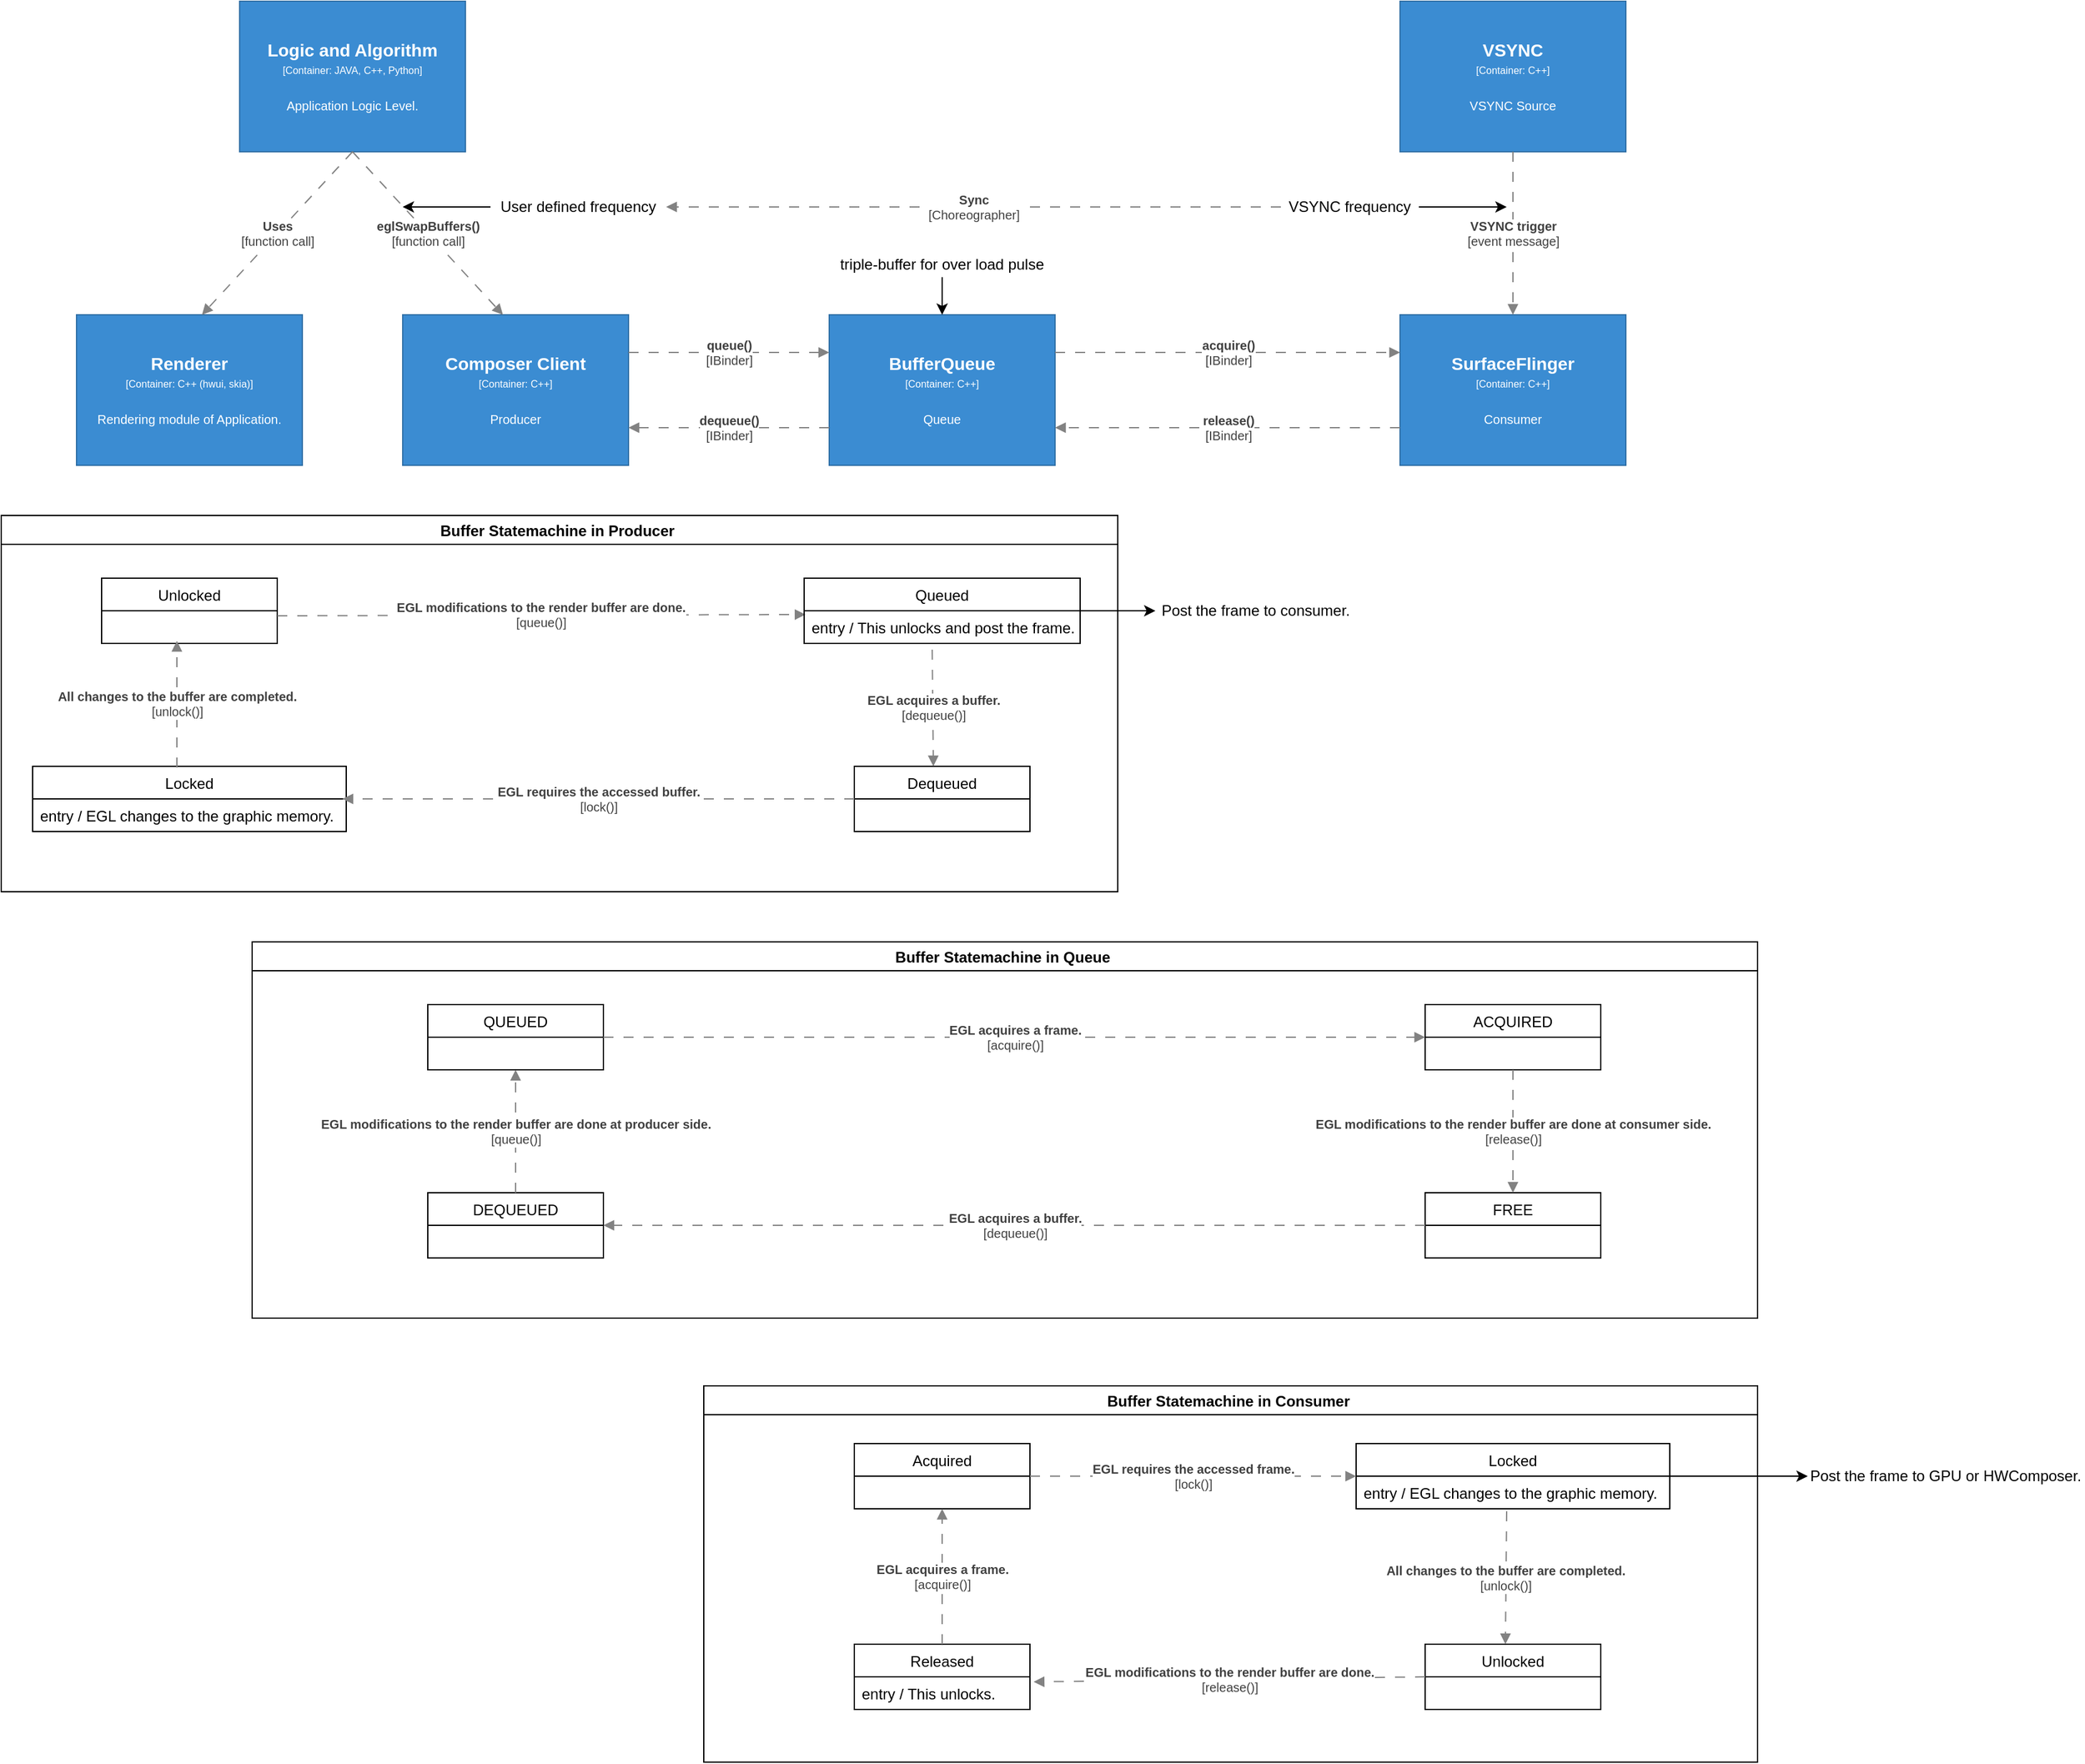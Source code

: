 <mxfile version="14.9.9" type="github">
  <diagram id="-vkuxwzAvVH7Rz_sly9j" name="Page-1">
    <mxGraphModel dx="2760" dy="1538" grid="1" gridSize="10" guides="1" tooltips="1" connect="1" arrows="1" fold="1" page="1" pageScale="1" pageWidth="1169" pageHeight="827" math="0" shadow="0">
      <root>
        <mxCell id="0" />
        <mxCell id="1" parent="0" />
        <object label="&lt;div&gt;&lt;span style=&quot;font-size: 14px&quot;&gt;&lt;b&gt;%name%&lt;/b&gt;&lt;/span&gt;&lt;/div&gt;&lt;div&gt;&lt;span style=&quot;font-size: 8px&quot;&gt;[Container: %technology%]&lt;/span&gt;&lt;/div&gt;&lt;div&gt;&lt;span style=&quot;font-size: 8px&quot;&gt;&lt;br&gt;&lt;/span&gt;&lt;/div&gt;&lt;div&gt;&lt;font size=&quot;1&quot;&gt;%description%&lt;/font&gt;&lt;/div&gt;" placeholders="1" name="Logic and Algorithm" technology="JAVA, C++, Python" description="Application Logic Level." id="QSGKsO-Dh6E3M1oI7asi-52">
          <mxCell style="rounded=0;whiteSpace=wrap;html=1;fillColor=#3B8CD2;fontColor=#FFFFFF;strokeColor=#2F6FA6;resizable=0;" parent="1" vertex="1">
            <mxGeometry x="150" y="250" width="180" height="120" as="geometry" />
          </mxCell>
        </object>
        <object label="&lt;div&gt;&lt;span style=&quot;font-size: 14px&quot;&gt;&lt;b&gt;%name%&lt;/b&gt;&lt;/span&gt;&lt;/div&gt;&lt;div&gt;&lt;span style=&quot;font-size: 8px&quot;&gt;[Container: %technology%]&lt;/span&gt;&lt;/div&gt;&lt;div&gt;&lt;span style=&quot;font-size: 8px&quot;&gt;&lt;br&gt;&lt;/span&gt;&lt;/div&gt;&lt;div&gt;&lt;font size=&quot;1&quot;&gt;%description%&lt;/font&gt;&lt;/div&gt;" placeholders="1" name="Renderer" technology="C++ (hwui, skia)" description="Rendering module of Application." id="QSGKsO-Dh6E3M1oI7asi-53">
          <mxCell style="rounded=0;whiteSpace=wrap;html=1;fillColor=#3B8CD2;fontColor=#FFFFFF;strokeColor=#2F6FA6;resizable=0;" parent="1" vertex="1">
            <mxGeometry x="20" y="500" width="180" height="120" as="geometry" />
          </mxCell>
        </object>
        <object label="&lt;div&gt;&lt;span style=&quot;font-size: 14px&quot;&gt;&lt;b&gt;%name%&lt;/b&gt;&lt;/span&gt;&lt;/div&gt;&lt;div&gt;&lt;span style=&quot;font-size: 8px&quot;&gt;[Container: %technology%]&lt;/span&gt;&lt;/div&gt;&lt;div&gt;&lt;span style=&quot;font-size: 8px&quot;&gt;&lt;br&gt;&lt;/span&gt;&lt;/div&gt;&lt;div&gt;&lt;font size=&quot;1&quot;&gt;%description%&lt;/font&gt;&lt;/div&gt;" placeholders="1" name="Composer Client" technology="C++" description="Producer" id="QSGKsO-Dh6E3M1oI7asi-54">
          <mxCell style="rounded=0;whiteSpace=wrap;html=1;fillColor=#3B8CD2;fontColor=#FFFFFF;strokeColor=#2F6FA6;resizable=0;" parent="1" vertex="1">
            <mxGeometry x="280" y="500" width="180" height="120" as="geometry" />
          </mxCell>
        </object>
        <object label="&lt;b&gt;%name%&lt;/b&gt;&lt;br style=&quot;font-size: 10px&quot;&gt;[%technology%]" placeholders="1" name="Uses" technology="function call" id="QSGKsO-Dh6E3M1oI7asi-60">
          <mxCell style="endArrow=block;html=1;fontSize=10;fontColor=#404040;strokeWidth=1;endFill=1;dashed=1;dashPattern=8 8;strokeColor=#828282;elbow=vertical;exitX=0.5;exitY=1;exitDx=0;exitDy=0;" parent="1" source="QSGKsO-Dh6E3M1oI7asi-52" edge="1">
            <mxGeometry width="50" height="50" relative="1" as="geometry">
              <mxPoint x="220" y="420" as="sourcePoint" />
              <mxPoint x="120" y="500" as="targetPoint" />
            </mxGeometry>
          </mxCell>
        </object>
        <object label="&lt;div&gt;&lt;span style=&quot;font-size: 14px&quot;&gt;&lt;b&gt;%name%&lt;/b&gt;&lt;/span&gt;&lt;/div&gt;&lt;div&gt;&lt;span style=&quot;font-size: 8px&quot;&gt;[Container: %technology%]&lt;/span&gt;&lt;/div&gt;&lt;div&gt;&lt;span style=&quot;font-size: 8px&quot;&gt;&lt;br&gt;&lt;/span&gt;&lt;/div&gt;&lt;div&gt;&lt;font size=&quot;1&quot;&gt;%description%&lt;/font&gt;&lt;/div&gt;" placeholders="1" name="BufferQueue" technology="C++" description="Queue" id="pd69uAE432V32opmIk38-2">
          <mxCell style="rounded=0;whiteSpace=wrap;html=1;fillColor=#3B8CD2;fontColor=#FFFFFF;strokeColor=#2F6FA6;resizable=0;" parent="1" vertex="1">
            <mxGeometry x="620" y="500" width="180" height="120" as="geometry" />
          </mxCell>
        </object>
        <object label="&lt;div&gt;&lt;span style=&quot;font-size: 14px&quot;&gt;&lt;b&gt;%name%&lt;/b&gt;&lt;/span&gt;&lt;/div&gt;&lt;div&gt;&lt;span style=&quot;font-size: 8px&quot;&gt;[Container: %technology%]&lt;/span&gt;&lt;/div&gt;&lt;div&gt;&lt;span style=&quot;font-size: 8px&quot;&gt;&lt;br&gt;&lt;/span&gt;&lt;/div&gt;&lt;div&gt;&lt;font size=&quot;1&quot;&gt;%description%&lt;/font&gt;&lt;/div&gt;" placeholders="1" name="SurfaceFlinger" technology="C++" description="Consumer" id="pd69uAE432V32opmIk38-3">
          <mxCell style="rounded=0;whiteSpace=wrap;html=1;fillColor=#3B8CD2;fontColor=#FFFFFF;strokeColor=#2F6FA6;resizable=0;" parent="1" vertex="1">
            <mxGeometry x="1075" y="500" width="180" height="120" as="geometry" />
          </mxCell>
        </object>
        <object label="&lt;b&gt;%name%&lt;/b&gt;&lt;br style=&quot;font-size: 10px&quot;&gt;[%technology%]" placeholders="1" name="dequeue()" technology="IBinder" id="pd69uAE432V32opmIk38-4">
          <mxCell style="endArrow=block;html=1;fontSize=10;fontColor=#404040;strokeWidth=1;endFill=1;dashed=1;dashPattern=8 8;strokeColor=#828282;elbow=vertical;exitX=0;exitY=0.75;exitDx=0;exitDy=0;" parent="1" source="pd69uAE432V32opmIk38-2" edge="1">
            <mxGeometry width="50" height="50" relative="1" as="geometry">
              <mxPoint x="640" y="592.5" as="sourcePoint" />
              <mxPoint x="460" y="590" as="targetPoint" />
            </mxGeometry>
          </mxCell>
        </object>
        <object label="&lt;b&gt;%name%&lt;/b&gt;&lt;br style=&quot;font-size: 10px&quot;&gt;[%technology%]" placeholders="1" name="queue()" technology="IBinder" id="pd69uAE432V32opmIk38-5">
          <mxCell style="endArrow=block;html=1;fontSize=10;fontColor=#404040;strokeWidth=1;endFill=1;dashed=1;dashPattern=8 8;strokeColor=#828282;elbow=vertical;" parent="1" edge="1">
            <mxGeometry width="50" height="50" relative="1" as="geometry">
              <mxPoint x="460" y="530" as="sourcePoint" />
              <mxPoint x="620" y="530" as="targetPoint" />
            </mxGeometry>
          </mxCell>
        </object>
        <object label="&lt;b&gt;%name%&lt;/b&gt;&lt;br style=&quot;font-size: 10px&quot;&gt;[%technology%]" placeholders="1" name="acquire()" technology="IBinder" id="pd69uAE432V32opmIk38-6">
          <mxCell style="endArrow=block;html=1;fontSize=10;fontColor=#404040;strokeWidth=1;endFill=1;dashed=1;dashPattern=8 8;strokeColor=#828282;elbow=vertical;entryX=0;entryY=0.25;entryDx=0;entryDy=0;" parent="1" target="pd69uAE432V32opmIk38-3" edge="1">
            <mxGeometry width="50" height="50" relative="1" as="geometry">
              <mxPoint x="800" y="530" as="sourcePoint" />
              <mxPoint x="930" y="530" as="targetPoint" />
            </mxGeometry>
          </mxCell>
        </object>
        <object label="&lt;b&gt;%name%&lt;/b&gt;&lt;br style=&quot;font-size: 10px&quot;&gt;[%technology%]" placeholders="1" name="release()" technology="IBinder" id="pd69uAE432V32opmIk38-7">
          <mxCell style="endArrow=block;html=1;fontSize=10;fontColor=#404040;strokeWidth=1;endFill=1;dashed=1;dashPattern=8 8;strokeColor=#828282;elbow=vertical;exitX=0;exitY=0.75;exitDx=0;exitDy=0;" parent="1" source="pd69uAE432V32opmIk38-3" edge="1">
            <mxGeometry width="50" height="50" relative="1" as="geometry">
              <mxPoint x="930" y="590" as="sourcePoint" />
              <mxPoint x="800" y="590" as="targetPoint" />
            </mxGeometry>
          </mxCell>
        </object>
        <object label="&lt;div&gt;&lt;span style=&quot;font-size: 14px&quot;&gt;&lt;b&gt;%name%&lt;/b&gt;&lt;/span&gt;&lt;/div&gt;&lt;div&gt;&lt;span style=&quot;font-size: 8px&quot;&gt;[Container: %technology%]&lt;/span&gt;&lt;/div&gt;&lt;div&gt;&lt;span style=&quot;font-size: 8px&quot;&gt;&lt;br&gt;&lt;/span&gt;&lt;/div&gt;&lt;div&gt;&lt;font size=&quot;1&quot;&gt;%description%&lt;/font&gt;&lt;/div&gt;" placeholders="1" name="VSYNC" technology="C++" description="VSYNC Source" id="pd69uAE432V32opmIk38-8">
          <mxCell style="rounded=0;whiteSpace=wrap;html=1;fillColor=#3B8CD2;fontColor=#FFFFFF;strokeColor=#2F6FA6;resizable=0;" parent="1" vertex="1">
            <mxGeometry x="1075" y="250" width="180" height="120" as="geometry" />
          </mxCell>
        </object>
        <object label="&lt;b&gt;%name%&lt;/b&gt;&lt;br style=&quot;font-size: 10px&quot;&gt;[%technology%]" placeholders="1" name="VSYNC trigger" technology="event message" id="pd69uAE432V32opmIk38-9">
          <mxCell style="endArrow=block;html=1;fontSize=10;fontColor=#404040;strokeWidth=1;endFill=1;dashed=1;dashPattern=8 8;strokeColor=#828282;elbow=vertical;entryX=0.5;entryY=0;entryDx=0;entryDy=0;exitX=0.5;exitY=1;exitDx=0;exitDy=0;" parent="1" source="pd69uAE432V32opmIk38-8" target="pd69uAE432V32opmIk38-3" edge="1">
            <mxGeometry width="50" height="50" relative="1" as="geometry">
              <mxPoint x="1069.5" y="410" as="sourcePoint" />
              <mxPoint x="1069.5" y="500" as="targetPoint" />
            </mxGeometry>
          </mxCell>
        </object>
        <mxCell id="pd69uAE432V32opmIk38-10" style="edgeStyle=orthogonalEdgeStyle;rounded=0;orthogonalLoop=1;jettySize=auto;html=1;" parent="1" source="pd69uAE432V32opmIk38-11" edge="1">
          <mxGeometry relative="1" as="geometry">
            <mxPoint x="1160" y="414" as="targetPoint" />
          </mxGeometry>
        </mxCell>
        <object label="VSYNC&amp;nbsp;frequency" id="pd69uAE432V32opmIk38-11">
          <mxCell style="text;html=1;strokeColor=none;fillColor=none;align=center;verticalAlign=middle;whiteSpace=wrap;rounded=0;" parent="1" vertex="1">
            <mxGeometry x="980" y="404" width="110" height="20" as="geometry" />
          </mxCell>
        </object>
        <object label="&lt;b&gt;%name%&lt;/b&gt;&lt;br style=&quot;font-size: 10px&quot;&gt;[%technology%]" placeholders="1" name="eglSwapBuffers()" technology="function call" id="pd69uAE432V32opmIk38-12">
          <mxCell style="endArrow=block;html=1;fontSize=10;fontColor=#404040;strokeWidth=1;endFill=1;dashed=1;dashPattern=8 8;strokeColor=#828282;elbow=vertical;entryX=0.444;entryY=0;entryDx=0;entryDy=0;exitX=0.5;exitY=1;exitDx=0;exitDy=0;entryPerimeter=0;" parent="1" source="QSGKsO-Dh6E3M1oI7asi-52" target="QSGKsO-Dh6E3M1oI7asi-54" edge="1">
            <mxGeometry width="50" height="50" relative="1" as="geometry">
              <mxPoint x="30" y="-90" as="sourcePoint" />
              <mxPoint x="190" y="182.5" as="targetPoint" />
            </mxGeometry>
          </mxCell>
        </object>
        <mxCell id="pd69uAE432V32opmIk38-16" style="edgeStyle=none;rounded=0;orthogonalLoop=1;jettySize=auto;html=1;" parent="1" source="pd69uAE432V32opmIk38-13" edge="1">
          <mxGeometry relative="1" as="geometry">
            <mxPoint x="280" y="414" as="targetPoint" />
          </mxGeometry>
        </mxCell>
        <object label="User defined frequency" id="pd69uAE432V32opmIk38-13">
          <mxCell style="text;html=1;strokeColor=none;fillColor=none;align=center;verticalAlign=middle;whiteSpace=wrap;rounded=0;" parent="1" vertex="1">
            <mxGeometry x="350" y="404" width="140" height="20" as="geometry" />
          </mxCell>
        </object>
        <object label="&lt;b&gt;%name%&lt;/b&gt;&lt;br style=&quot;font-size: 10px&quot;&gt;[%technology%]" placeholders="1" name="Sync" technology="Choreographer" id="pd69uAE432V32opmIk38-15">
          <mxCell style="endArrow=block;html=1;fontSize=10;fontColor=#404040;strokeWidth=1;endFill=1;dashed=1;dashPattern=8 8;strokeColor=#828282;elbow=vertical;entryX=1;entryY=0.5;entryDx=0;entryDy=0;exitX=0;exitY=0.5;exitDx=0;exitDy=0;" parent="1" source="pd69uAE432V32opmIk38-11" target="pd69uAE432V32opmIk38-13" edge="1">
            <mxGeometry width="50" height="50" relative="1" as="geometry">
              <mxPoint x="590" y="320" as="sourcePoint" />
              <mxPoint x="790" y="320" as="targetPoint" />
            </mxGeometry>
          </mxCell>
        </object>
        <mxCell id="pd69uAE432V32opmIk38-18" style="edgeStyle=none;rounded=0;orthogonalLoop=1;jettySize=auto;html=1;entryX=0.5;entryY=0;entryDx=0;entryDy=0;" parent="1" source="pd69uAE432V32opmIk38-17" target="pd69uAE432V32opmIk38-2" edge="1">
          <mxGeometry relative="1" as="geometry" />
        </mxCell>
        <mxCell id="pd69uAE432V32opmIk38-17" value="triple-buffer for over load pulse" style="text;html=1;strokeColor=none;fillColor=none;align=center;verticalAlign=middle;whiteSpace=wrap;rounded=0;" parent="1" vertex="1">
          <mxGeometry x="615" y="450" width="190" height="20" as="geometry" />
        </mxCell>
        <mxCell id="DfxLDL2CgNiKGJUCG_ct-1" value="Dequeued" style="swimlane;fontStyle=0;childLayout=stackLayout;horizontal=1;startSize=26;fillColor=none;horizontalStack=0;resizeParent=1;resizeParentMax=0;resizeLast=0;collapsible=1;marginBottom=0;" parent="1" vertex="1">
          <mxGeometry x="640" y="860" width="140" height="52" as="geometry" />
        </mxCell>
        <mxCell id="DfxLDL2CgNiKGJUCG_ct-5" value="Unlocked" style="swimlane;fontStyle=0;childLayout=stackLayout;horizontal=1;startSize=26;fillColor=none;horizontalStack=0;resizeParent=1;resizeParentMax=0;resizeLast=0;collapsible=1;marginBottom=0;" parent="1" vertex="1">
          <mxGeometry x="40" y="710" width="140" height="52" as="geometry" />
        </mxCell>
        <object label="&lt;b&gt;%name%&lt;/b&gt;&lt;br style=&quot;font-size: 10px&quot;&gt;[%technology%]" placeholders="1" name="EGL modifications to the render buffer are done." technology="queue()" id="DfxLDL2CgNiKGJUCG_ct-15">
          <mxCell style="endArrow=block;html=1;fontSize=10;fontColor=#404040;strokeWidth=1;endFill=1;dashed=1;dashPattern=8 8;strokeColor=#828282;elbow=vertical;entryX=0.005;entryY=0.115;entryDx=0;entryDy=0;entryPerimeter=0;" parent="DfxLDL2CgNiKGJUCG_ct-5" target="DfxLDL2CgNiKGJUCG_ct-8" edge="1">
            <mxGeometry width="50" height="50" relative="1" as="geometry">
              <mxPoint x="140" y="30" as="sourcePoint" />
              <mxPoint x="557" y="30" as="targetPoint" />
            </mxGeometry>
          </mxCell>
        </object>
        <mxCell id="DfxLDL2CgNiKGJUCG_ct-52" style="edgeStyle=none;rounded=0;orthogonalLoop=1;jettySize=auto;html=1;entryX=0;entryY=0.5;entryDx=0;entryDy=0;" parent="1" source="DfxLDL2CgNiKGJUCG_ct-7" target="DfxLDL2CgNiKGJUCG_ct-51" edge="1">
          <mxGeometry relative="1" as="geometry" />
        </mxCell>
        <mxCell id="DfxLDL2CgNiKGJUCG_ct-7" value="Queued" style="swimlane;fontStyle=0;childLayout=stackLayout;horizontal=1;startSize=26;fillColor=none;horizontalStack=0;resizeParent=1;resizeParentMax=0;resizeLast=0;collapsible=1;marginBottom=0;" parent="1" vertex="1">
          <mxGeometry x="600" y="710" width="220" height="52" as="geometry" />
        </mxCell>
        <mxCell id="DfxLDL2CgNiKGJUCG_ct-8" value="entry / This unlocks and post the frame." style="text;strokeColor=none;fillColor=none;align=left;verticalAlign=top;spacingLeft=4;spacingRight=4;overflow=hidden;rotatable=0;points=[[0,0.5],[1,0.5]];portConstraint=eastwest;" parent="DfxLDL2CgNiKGJUCG_ct-7" vertex="1">
          <mxGeometry y="26" width="220" height="26" as="geometry" />
        </mxCell>
        <mxCell id="DfxLDL2CgNiKGJUCG_ct-11" value="Locked" style="swimlane;fontStyle=0;childLayout=stackLayout;horizontal=1;startSize=26;fillColor=none;horizontalStack=0;resizeParent=1;resizeParentMax=0;resizeLast=0;collapsible=1;marginBottom=0;" parent="1" vertex="1">
          <mxGeometry x="-15" y="860" width="250" height="52" as="geometry" />
        </mxCell>
        <mxCell id="DfxLDL2CgNiKGJUCG_ct-12" value="entry / EGL changes to the graphic memory." style="text;strokeColor=none;fillColor=none;align=left;verticalAlign=top;spacingLeft=4;spacingRight=4;overflow=hidden;rotatable=0;points=[[0,0.5],[1,0.5]];portConstraint=eastwest;" parent="DfxLDL2CgNiKGJUCG_ct-11" vertex="1">
          <mxGeometry y="26" width="250" height="26" as="geometry" />
        </mxCell>
        <object label="&lt;b&gt;%name%&lt;/b&gt;&lt;br style=&quot;font-size: 10px&quot;&gt;[%technology%]" placeholders="1" name="EGL acquires a buffer." technology="dequeue()" id="DfxLDL2CgNiKGJUCG_ct-16">
          <mxCell style="endArrow=block;html=1;fontSize=10;fontColor=#404040;strokeWidth=1;endFill=1;dashed=1;dashPattern=8 8;strokeColor=#828282;elbow=vertical;exitX=0.464;exitY=1.192;exitDx=0;exitDy=0;exitPerimeter=0;entryX=0.45;entryY=0;entryDx=0;entryDy=0;entryPerimeter=0;" parent="1" source="DfxLDL2CgNiKGJUCG_ct-8" target="DfxLDL2CgNiKGJUCG_ct-1" edge="1">
            <mxGeometry width="50" height="50" relative="1" as="geometry">
              <mxPoint x="720" y="810" as="sourcePoint" />
              <mxPoint x="920" y="810" as="targetPoint" />
            </mxGeometry>
          </mxCell>
        </object>
        <object label="&lt;b&gt;%name%&lt;/b&gt;&lt;br style=&quot;font-size: 10px&quot;&gt;[%technology%]" placeholders="1" name="EGL requires the accessed buffer." technology="lock()" id="DfxLDL2CgNiKGJUCG_ct-17">
          <mxCell style="endArrow=block;html=1;fontSize=10;fontColor=#404040;strokeWidth=1;endFill=1;dashed=1;dashPattern=8 8;strokeColor=#828282;elbow=vertical;exitX=0;exitY=0.5;exitDx=0;exitDy=0;entryX=0.988;entryY=0;entryDx=0;entryDy=0;entryPerimeter=0;" parent="1" source="DfxLDL2CgNiKGJUCG_ct-1" target="DfxLDL2CgNiKGJUCG_ct-12" edge="1">
            <mxGeometry width="50" height="50" relative="1" as="geometry">
              <mxPoint x="370" y="1000" as="sourcePoint" />
              <mxPoint x="570" y="1000" as="targetPoint" />
            </mxGeometry>
          </mxCell>
        </object>
        <object label="&lt;b&gt;%name%&lt;/b&gt;&lt;br style=&quot;font-size: 10px&quot;&gt;[%technology%]" placeholders="1" name="All changes to the buffer are completed." technology="unlock()" id="DfxLDL2CgNiKGJUCG_ct-18">
          <mxCell style="endArrow=block;html=1;fontSize=10;fontColor=#404040;strokeWidth=1;endFill=1;dashed=1;dashPattern=8 8;strokeColor=#828282;elbow=vertical;exitX=0.46;exitY=0.019;exitDx=0;exitDy=0;exitPerimeter=0;" parent="1" source="DfxLDL2CgNiKGJUCG_ct-11" edge="1">
            <mxGeometry width="50" height="50" relative="1" as="geometry">
              <mxPoint x="-220" y="800" as="sourcePoint" />
              <mxPoint x="100" y="760" as="targetPoint" />
            </mxGeometry>
          </mxCell>
        </object>
        <mxCell id="DfxLDL2CgNiKGJUCG_ct-19" value="QUEUED" style="swimlane;fontStyle=0;childLayout=stackLayout;horizontal=1;startSize=26;fillColor=none;horizontalStack=0;resizeParent=1;resizeParentMax=0;resizeLast=0;collapsible=1;marginBottom=0;" parent="1" vertex="1">
          <mxGeometry x="300" y="1050" width="140" height="52" as="geometry" />
        </mxCell>
        <mxCell id="DfxLDL2CgNiKGJUCG_ct-23" value="ACQUIRED" style="swimlane;fontStyle=0;childLayout=stackLayout;horizontal=1;startSize=26;fillColor=none;horizontalStack=0;resizeParent=1;resizeParentMax=0;resizeLast=0;collapsible=1;marginBottom=0;" parent="1" vertex="1">
          <mxGeometry x="1095" y="1050" width="140" height="52" as="geometry" />
        </mxCell>
        <mxCell id="DfxLDL2CgNiKGJUCG_ct-24" value="FREE" style="swimlane;fontStyle=0;childLayout=stackLayout;horizontal=1;startSize=26;fillColor=none;horizontalStack=0;resizeParent=1;resizeParentMax=0;resizeLast=0;collapsible=1;marginBottom=0;" parent="1" vertex="1">
          <mxGeometry x="1095" y="1200" width="140" height="52" as="geometry" />
        </mxCell>
        <mxCell id="DfxLDL2CgNiKGJUCG_ct-25" value="DEQUEUED" style="swimlane;fontStyle=0;childLayout=stackLayout;horizontal=1;startSize=26;fillColor=none;horizontalStack=0;resizeParent=1;resizeParentMax=0;resizeLast=0;collapsible=1;marginBottom=0;" parent="1" vertex="1">
          <mxGeometry x="300" y="1200" width="140" height="52" as="geometry" />
        </mxCell>
        <object label="&lt;b&gt;%name%&lt;/b&gt;&lt;br style=&quot;font-size: 10px&quot;&gt;[%technology%]" placeholders="1" name="EGL acquires a frame." technology="acquire()" id="DfxLDL2CgNiKGJUCG_ct-26">
          <mxCell style="endArrow=block;html=1;fontSize=10;fontColor=#404040;strokeWidth=1;endFill=1;dashed=1;dashPattern=8 8;strokeColor=#828282;elbow=vertical;exitX=1;exitY=0.5;exitDx=0;exitDy=0;entryX=0;entryY=0.5;entryDx=0;entryDy=0;entryPerimeter=0;" parent="1" source="DfxLDL2CgNiKGJUCG_ct-19" target="DfxLDL2CgNiKGJUCG_ct-23" edge="1">
            <mxGeometry width="50" height="50" relative="1" as="geometry">
              <mxPoint x="709.5" y="1070.002" as="sourcePoint" />
              <mxPoint x="710.42" y="1163.01" as="targetPoint" />
            </mxGeometry>
          </mxCell>
        </object>
        <object label="&lt;b&gt;%name%&lt;/b&gt;&lt;br style=&quot;font-size: 10px&quot;&gt;[%technology%]" placeholders="1" name="EGL modifications to the render buffer are done at consumer side." technology="release()" id="DfxLDL2CgNiKGJUCG_ct-27">
          <mxCell style="endArrow=block;html=1;fontSize=10;fontColor=#404040;strokeWidth=1;endFill=1;dashed=1;dashPattern=8 8;strokeColor=#828282;elbow=vertical;entryX=0.5;entryY=0;entryDx=0;entryDy=0;exitX=0.5;exitY=1;exitDx=0;exitDy=0;" parent="1" source="DfxLDL2CgNiKGJUCG_ct-23" target="DfxLDL2CgNiKGJUCG_ct-24" edge="1">
            <mxGeometry width="50" height="50" relative="1" as="geometry">
              <mxPoint x="1165" y="1120" as="sourcePoint" />
              <mxPoint x="1036.1" y="1170" as="targetPoint" />
            </mxGeometry>
          </mxCell>
        </object>
        <object label="&lt;b&gt;%name%&lt;/b&gt;&lt;br style=&quot;font-size: 10px&quot;&gt;[%technology%]" placeholders="1" name="EGL modifications to the render buffer are done at producer side." technology="queue()" id="DfxLDL2CgNiKGJUCG_ct-28">
          <mxCell style="endArrow=block;html=1;fontSize=10;fontColor=#404040;strokeWidth=1;endFill=1;dashed=1;dashPattern=8 8;strokeColor=#828282;elbow=vertical;entryX=0.5;entryY=1;entryDx=0;entryDy=0;exitX=0.5;exitY=0;exitDx=0;exitDy=0;exitPerimeter=0;" parent="1" source="DfxLDL2CgNiKGJUCG_ct-25" target="DfxLDL2CgNiKGJUCG_ct-19" edge="1">
            <mxGeometry width="50" height="50" relative="1" as="geometry">
              <mxPoint x="370" y="1190" as="sourcePoint" />
              <mxPoint x="1040" y="1210" as="targetPoint" />
            </mxGeometry>
          </mxCell>
        </object>
        <object label="&lt;b&gt;%name%&lt;/b&gt;&lt;br style=&quot;font-size: 10px&quot;&gt;[%technology%]" placeholders="1" name="EGL acquires a buffer." technology="dequeue()" id="DfxLDL2CgNiKGJUCG_ct-29">
          <mxCell style="endArrow=block;html=1;fontSize=10;fontColor=#404040;strokeWidth=1;endFill=1;dashed=1;dashPattern=8 8;strokeColor=#828282;elbow=vertical;exitX=0;exitY=0.5;exitDx=0;exitDy=0;entryX=1;entryY=0.5;entryDx=0;entryDy=0;" parent="1" source="DfxLDL2CgNiKGJUCG_ct-24" target="DfxLDL2CgNiKGJUCG_ct-25" edge="1">
            <mxGeometry width="50" height="50" relative="1" as="geometry">
              <mxPoint x="712.08" y="776.992" as="sourcePoint" />
              <mxPoint x="713" y="870" as="targetPoint" />
            </mxGeometry>
          </mxCell>
        </object>
        <mxCell id="DfxLDL2CgNiKGJUCG_ct-54" style="edgeStyle=none;rounded=0;orthogonalLoop=1;jettySize=auto;html=1;entryX=0;entryY=0.5;entryDx=0;entryDy=0;" parent="1" source="DfxLDL2CgNiKGJUCG_ct-30" target="DfxLDL2CgNiKGJUCG_ct-53" edge="1">
          <mxGeometry relative="1" as="geometry">
            <mxPoint x="1390" y="1426" as="targetPoint" />
          </mxGeometry>
        </mxCell>
        <mxCell id="DfxLDL2CgNiKGJUCG_ct-30" value="Locked" style="swimlane;fontStyle=0;childLayout=stackLayout;horizontal=1;startSize=26;fillColor=none;horizontalStack=0;resizeParent=1;resizeParentMax=0;resizeLast=0;collapsible=1;marginBottom=0;" parent="1" vertex="1">
          <mxGeometry x="1040" y="1400" width="250" height="52" as="geometry" />
        </mxCell>
        <mxCell id="DfxLDL2CgNiKGJUCG_ct-31" value="entry / EGL changes to the graphic memory." style="text;strokeColor=none;fillColor=none;align=left;verticalAlign=top;spacingLeft=4;spacingRight=4;overflow=hidden;rotatable=0;points=[[0,0.5],[1,0.5]];portConstraint=eastwest;" parent="DfxLDL2CgNiKGJUCG_ct-30" vertex="1">
          <mxGeometry y="26" width="250" height="26" as="geometry" />
        </mxCell>
        <mxCell id="DfxLDL2CgNiKGJUCG_ct-32" value="Released" style="swimlane;fontStyle=0;childLayout=stackLayout;horizontal=1;startSize=26;fillColor=none;horizontalStack=0;resizeParent=1;resizeParentMax=0;resizeLast=0;collapsible=1;marginBottom=0;" parent="1" vertex="1">
          <mxGeometry x="640" y="1560" width="140" height="52" as="geometry" />
        </mxCell>
        <mxCell id="DfxLDL2CgNiKGJUCG_ct-33" value="entry / This unlocks." style="text;strokeColor=none;fillColor=none;align=left;verticalAlign=top;spacingLeft=4;spacingRight=4;overflow=hidden;rotatable=0;points=[[0,0.5],[1,0.5]];portConstraint=eastwest;" parent="DfxLDL2CgNiKGJUCG_ct-32" vertex="1">
          <mxGeometry y="26" width="140" height="26" as="geometry" />
        </mxCell>
        <mxCell id="DfxLDL2CgNiKGJUCG_ct-34" value="Unlocked" style="swimlane;fontStyle=0;childLayout=stackLayout;horizontal=1;startSize=26;fillColor=none;horizontalStack=0;resizeParent=1;resizeParentMax=0;resizeLast=0;collapsible=1;marginBottom=0;" parent="1" vertex="1">
          <mxGeometry x="1095" y="1560" width="140" height="52" as="geometry" />
        </mxCell>
        <mxCell id="DfxLDL2CgNiKGJUCG_ct-36" value="Acquired" style="swimlane;fontStyle=0;childLayout=stackLayout;horizontal=1;startSize=26;fillColor=none;horizontalStack=0;resizeParent=1;resizeParentMax=0;resizeLast=0;collapsible=1;marginBottom=0;" parent="1" vertex="1">
          <mxGeometry x="640" y="1400" width="140" height="52" as="geometry" />
        </mxCell>
        <object label="&lt;b&gt;%name%&lt;/b&gt;&lt;br style=&quot;font-size: 10px&quot;&gt;[%technology%]" placeholders="1" name="EGL requires the accessed frame." technology="lock()" id="DfxLDL2CgNiKGJUCG_ct-37">
          <mxCell style="endArrow=block;html=1;fontSize=10;fontColor=#404040;strokeWidth=1;endFill=1;dashed=1;dashPattern=8 8;strokeColor=#828282;elbow=vertical;exitX=1;exitY=0.5;exitDx=0;exitDy=0;entryX=0;entryY=0;entryDx=0;entryDy=0;entryPerimeter=0;" parent="1" source="DfxLDL2CgNiKGJUCG_ct-36" target="DfxLDL2CgNiKGJUCG_ct-31" edge="1">
            <mxGeometry width="50" height="50" relative="1" as="geometry">
              <mxPoint x="1048" y="1500" as="sourcePoint" />
              <mxPoint x="640" y="1500" as="targetPoint" />
            </mxGeometry>
          </mxCell>
        </object>
        <object label="&lt;b&gt;%name%&lt;/b&gt;&lt;br style=&quot;font-size: 10px&quot;&gt;[%technology%]" placeholders="1" name="EGL acquires a frame." technology="acquire()" id="DfxLDL2CgNiKGJUCG_ct-39">
          <mxCell style="endArrow=block;html=1;fontSize=10;fontColor=#404040;strokeWidth=1;endFill=1;dashed=1;dashPattern=8 8;strokeColor=#828282;elbow=vertical;exitX=0.5;exitY=0;exitDx=0;exitDy=0;entryX=0.5;entryY=1;entryDx=0;entryDy=0;" parent="1" source="DfxLDL2CgNiKGJUCG_ct-32" target="DfxLDL2CgNiKGJUCG_ct-36" edge="1">
            <mxGeometry width="50" height="50" relative="1" as="geometry">
              <mxPoint x="450" y="1086" as="sourcePoint" />
              <mxPoint x="1065" y="1086" as="targetPoint" />
            </mxGeometry>
          </mxCell>
        </object>
        <object label="&lt;b&gt;%name%&lt;/b&gt;&lt;br style=&quot;font-size: 10px&quot;&gt;[%technology%]" placeholders="1" name="All changes to the buffer are completed." technology="unlock()" id="DfxLDL2CgNiKGJUCG_ct-41">
          <mxCell style="endArrow=block;html=1;fontSize=10;fontColor=#404040;strokeWidth=1;endFill=1;dashed=1;dashPattern=8 8;strokeColor=#828282;elbow=vertical;entryX=0.457;entryY=0;entryDx=0;entryDy=0;exitX=0.48;exitY=1.077;exitDx=0;exitDy=0;exitPerimeter=0;entryPerimeter=0;" parent="1" source="DfxLDL2CgNiKGJUCG_ct-31" target="DfxLDL2CgNiKGJUCG_ct-34" edge="1">
            <mxGeometry width="50" height="50" relative="1" as="geometry">
              <mxPoint x="1175" y="1112" as="sourcePoint" />
              <mxPoint x="1175" y="1210" as="targetPoint" />
            </mxGeometry>
          </mxCell>
        </object>
        <object label="&lt;b&gt;%name%&lt;/b&gt;&lt;br style=&quot;font-size: 10px&quot;&gt;[%technology%]" placeholders="1" name="EGL modifications to the render buffer are done." technology="release()" id="DfxLDL2CgNiKGJUCG_ct-42">
          <mxCell style="endArrow=block;html=1;fontSize=10;fontColor=#404040;strokeWidth=1;endFill=1;dashed=1;dashPattern=8 8;strokeColor=#828282;elbow=vertical;entryX=1.021;entryY=0.154;entryDx=0;entryDy=0;exitX=0;exitY=0.5;exitDx=0;exitDy=0;entryPerimeter=0;" parent="1" source="DfxLDL2CgNiKGJUCG_ct-34" target="DfxLDL2CgNiKGJUCG_ct-33" edge="1">
            <mxGeometry width="50" height="50" relative="1" as="geometry">
              <mxPoint x="1135" y="1112" as="sourcePoint" />
              <mxPoint x="1135" y="1210" as="targetPoint" />
            </mxGeometry>
          </mxCell>
        </object>
        <mxCell id="DfxLDL2CgNiKGJUCG_ct-47" value="Buffer Statemachine in Producer " style="swimlane;" parent="1" vertex="1">
          <mxGeometry x="-40" y="660" width="890" height="300" as="geometry" />
        </mxCell>
        <mxCell id="DfxLDL2CgNiKGJUCG_ct-49" value="Buffer Statemachine in Queue " style="swimlane;" parent="1" vertex="1">
          <mxGeometry x="160" y="1000" width="1200" height="300" as="geometry" />
        </mxCell>
        <mxCell id="DfxLDL2CgNiKGJUCG_ct-50" value="Buffer Statemachine in Consumer " style="swimlane;" parent="1" vertex="1">
          <mxGeometry x="520" y="1354" width="840" height="300" as="geometry" />
        </mxCell>
        <mxCell id="DfxLDL2CgNiKGJUCG_ct-51" value="Post the frame to consumer." style="text;html=1;strokeColor=none;fillColor=none;align=center;verticalAlign=middle;whiteSpace=wrap;rounded=0;" parent="1" vertex="1">
          <mxGeometry x="880" y="726" width="160" height="20" as="geometry" />
        </mxCell>
        <mxCell id="DfxLDL2CgNiKGJUCG_ct-53" value="Post the frame to GPU or HWComposer." style="text;html=1;strokeColor=none;fillColor=none;align=center;verticalAlign=middle;whiteSpace=wrap;rounded=0;" parent="1" vertex="1">
          <mxGeometry x="1400" y="1416" width="220" height="20" as="geometry" />
        </mxCell>
      </root>
    </mxGraphModel>
  </diagram>
</mxfile>
